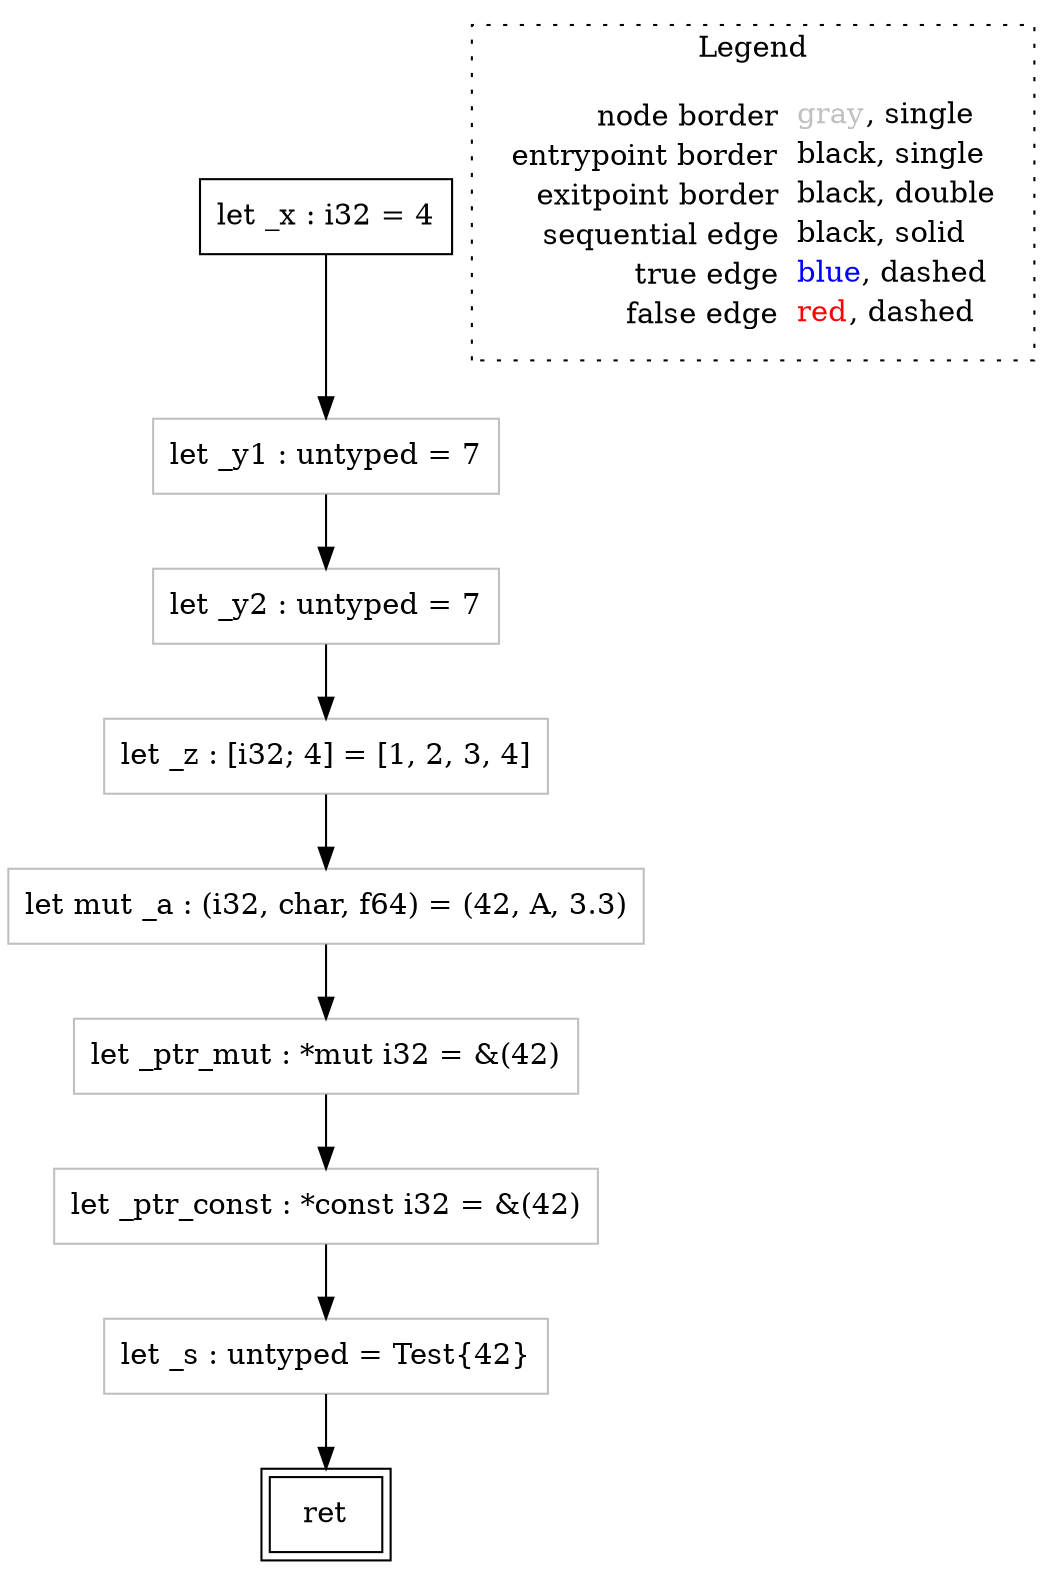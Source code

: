 digraph {
	"node0" [shape="rect",color="black",label=<let _x : i32 = 4>];
	"node1" [shape="rect",color="gray",label=<let mut _a : (i32, char, f64) = (42, A, 3.3)>];
	"node2" [shape="rect",color="black",peripheries="2",label=<ret>];
	"node3" [shape="rect",color="gray",label=<let _z : [i32; 4] = [1, 2, 3, 4]>];
	"node4" [shape="rect",color="gray",label=<let _ptr_mut : *mut i32 = &amp;(42)>];
	"node5" [shape="rect",color="gray",label=<let _ptr_const : *const i32 = &amp;(42)>];
	"node6" [shape="rect",color="gray",label=<let _y1 : untyped = 7>];
	"node7" [shape="rect",color="gray",label=<let _s : untyped = Test{42}>];
	"node8" [shape="rect",color="gray",label=<let _y2 : untyped = 7>];
	"node0" -> "node6" [color="black"];
	"node1" -> "node4" [color="black"];
	"node3" -> "node1" [color="black"];
	"node4" -> "node5" [color="black"];
	"node5" -> "node7" [color="black"];
	"node6" -> "node8" [color="black"];
	"node7" -> "node2" [color="black"];
	"node8" -> "node3" [color="black"];
subgraph cluster_legend {
	label="Legend";
	style=dotted;
	node [shape=plaintext];
	"legend" [label=<<table border="0" cellpadding="2" cellspacing="0" cellborder="0"><tr><td align="right">node border&nbsp;</td><td align="left"><font color="gray">gray</font>, single</td></tr><tr><td align="right">entrypoint border&nbsp;</td><td align="left"><font color="black">black</font>, single</td></tr><tr><td align="right">exitpoint border&nbsp;</td><td align="left"><font color="black">black</font>, double</td></tr><tr><td align="right">sequential edge&nbsp;</td><td align="left"><font color="black">black</font>, solid</td></tr><tr><td align="right">true edge&nbsp;</td><td align="left"><font color="blue">blue</font>, dashed</td></tr><tr><td align="right">false edge&nbsp;</td><td align="left"><font color="red">red</font>, dashed</td></tr></table>>];
}

}
